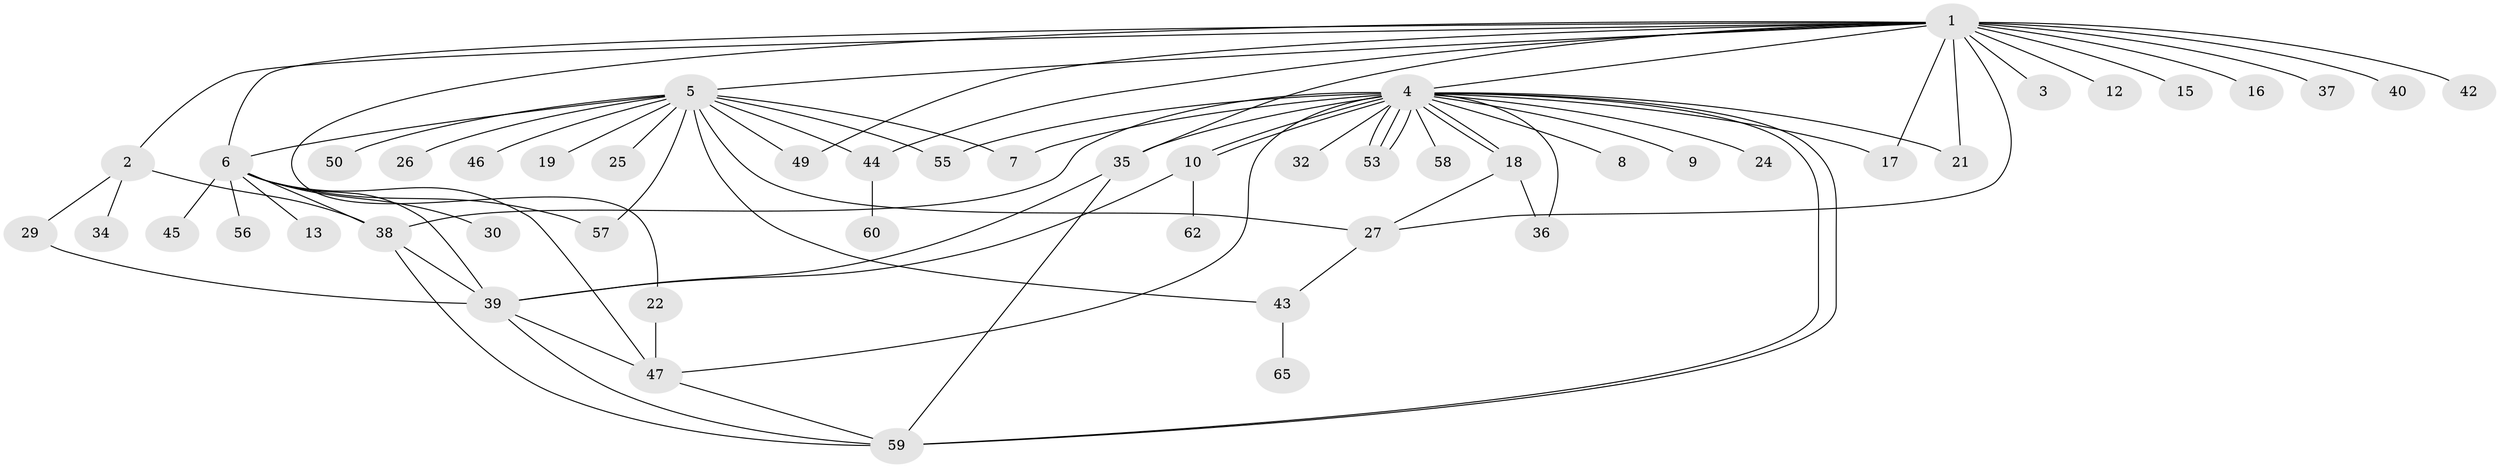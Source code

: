 // Generated by graph-tools (version 1.1) at 2025/23/03/03/25 07:23:55]
// undirected, 50 vertices, 80 edges
graph export_dot {
graph [start="1"]
  node [color=gray90,style=filled];
  1 [super="+20"];
  2 [super="+11"];
  3;
  4 [super="+41"];
  5 [super="+31"];
  6 [super="+14"];
  7;
  8;
  9;
  10 [super="+23"];
  12;
  13;
  15;
  16;
  17;
  18 [super="+63"];
  19;
  21;
  22;
  24;
  25 [super="+33"];
  26 [super="+28"];
  27 [super="+52"];
  29;
  30;
  32;
  34;
  35 [super="+54"];
  36;
  37;
  38 [super="+61"];
  39 [super="+64"];
  40;
  42;
  43 [super="+66"];
  44;
  45;
  46;
  47 [super="+48"];
  49 [super="+51"];
  50;
  53;
  55;
  56;
  57;
  58;
  59;
  60;
  62;
  65;
  1 -- 2;
  1 -- 3;
  1 -- 4;
  1 -- 5;
  1 -- 12;
  1 -- 15;
  1 -- 16;
  1 -- 17;
  1 -- 21;
  1 -- 22;
  1 -- 27 [weight=2];
  1 -- 40;
  1 -- 42;
  1 -- 44;
  1 -- 49;
  1 -- 37;
  1 -- 6;
  1 -- 35;
  2 -- 29;
  2 -- 34;
  2 -- 38;
  4 -- 7;
  4 -- 8;
  4 -- 9;
  4 -- 10;
  4 -- 10;
  4 -- 17;
  4 -- 18;
  4 -- 18;
  4 -- 21;
  4 -- 24;
  4 -- 32;
  4 -- 35 [weight=2];
  4 -- 36;
  4 -- 38;
  4 -- 53;
  4 -- 53;
  4 -- 53;
  4 -- 55;
  4 -- 59;
  4 -- 59;
  4 -- 58;
  4 -- 47;
  5 -- 6 [weight=3];
  5 -- 7 [weight=2];
  5 -- 19;
  5 -- 25;
  5 -- 26;
  5 -- 27 [weight=2];
  5 -- 44;
  5 -- 55;
  5 -- 57;
  5 -- 50;
  5 -- 46;
  5 -- 43;
  5 -- 49;
  6 -- 13;
  6 -- 30;
  6 -- 47;
  6 -- 57;
  6 -- 38;
  6 -- 56;
  6 -- 39;
  6 -- 45;
  10 -- 39 [weight=2];
  10 -- 62;
  18 -- 36;
  18 -- 27;
  22 -- 47;
  27 -- 43;
  29 -- 39 [weight=2];
  35 -- 59;
  35 -- 39;
  38 -- 59;
  38 -- 39;
  39 -- 59;
  39 -- 47;
  43 -- 65;
  44 -- 60;
  47 -- 59;
}
